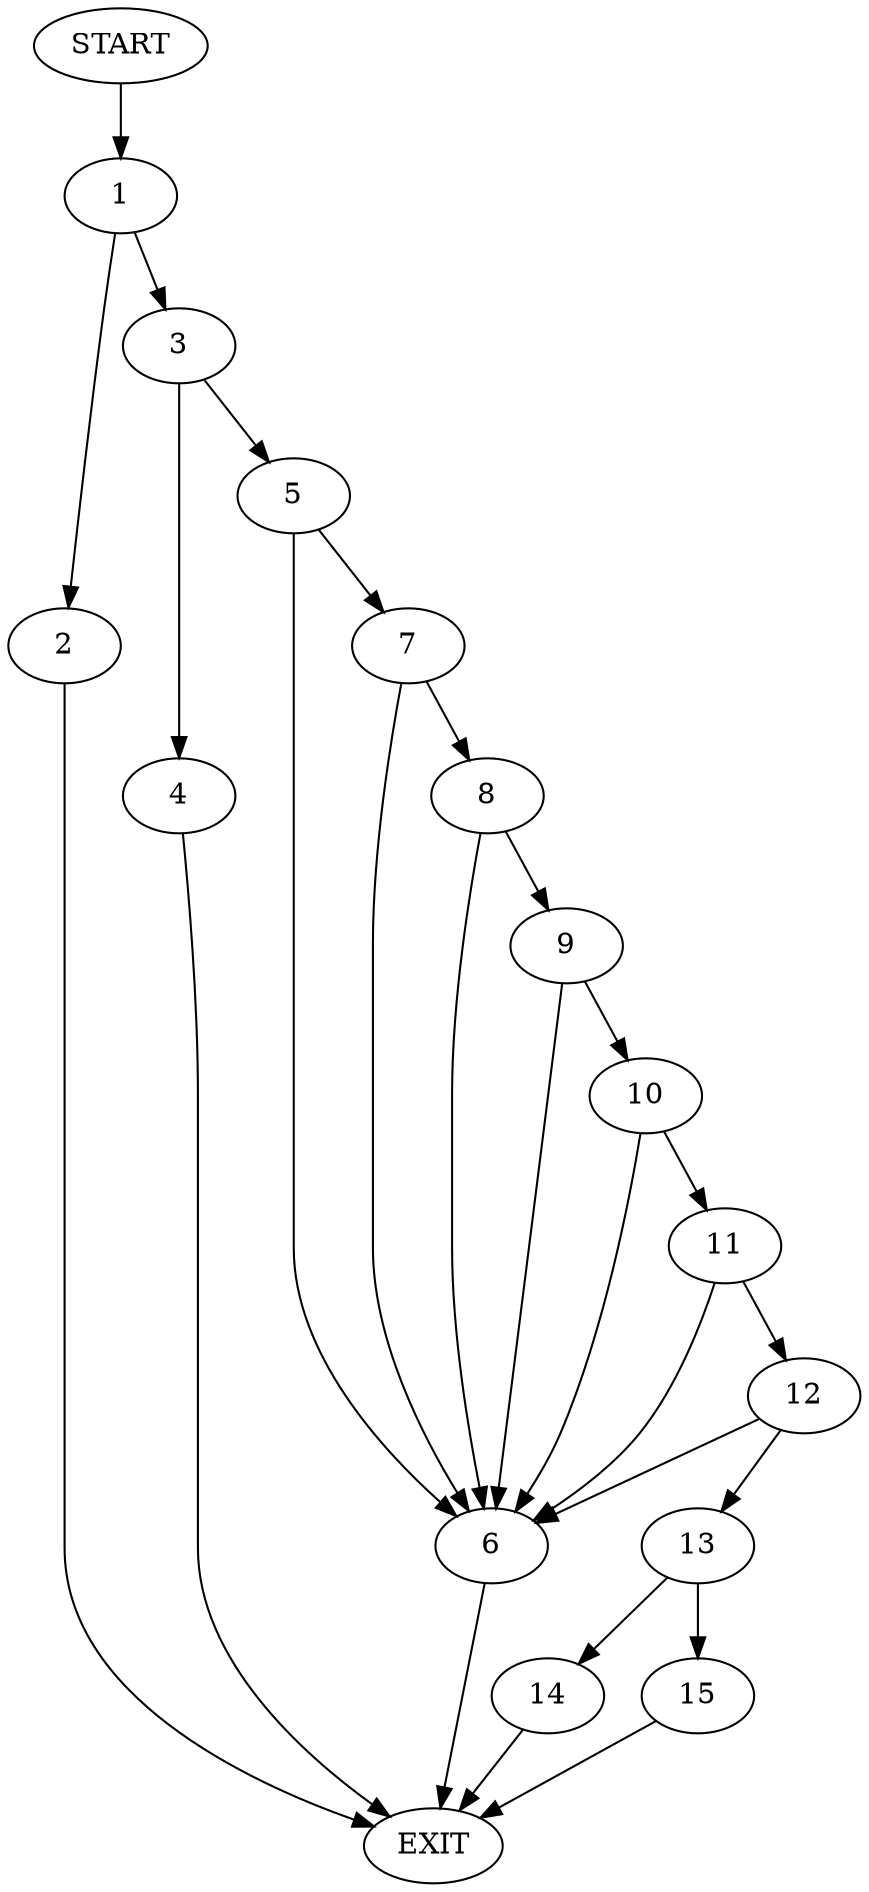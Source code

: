 digraph {
0 [label="START"]
16 [label="EXIT"]
0 -> 1
1 -> 2
1 -> 3
2 -> 16
3 -> 4
3 -> 5
4 -> 16
5 -> 6
5 -> 7
6 -> 16
7 -> 6
7 -> 8
8 -> 6
8 -> 9
9 -> 6
9 -> 10
10 -> 6
10 -> 11
11 -> 6
11 -> 12
12 -> 6
12 -> 13
13 -> 14
13 -> 15
14 -> 16
15 -> 16
}
